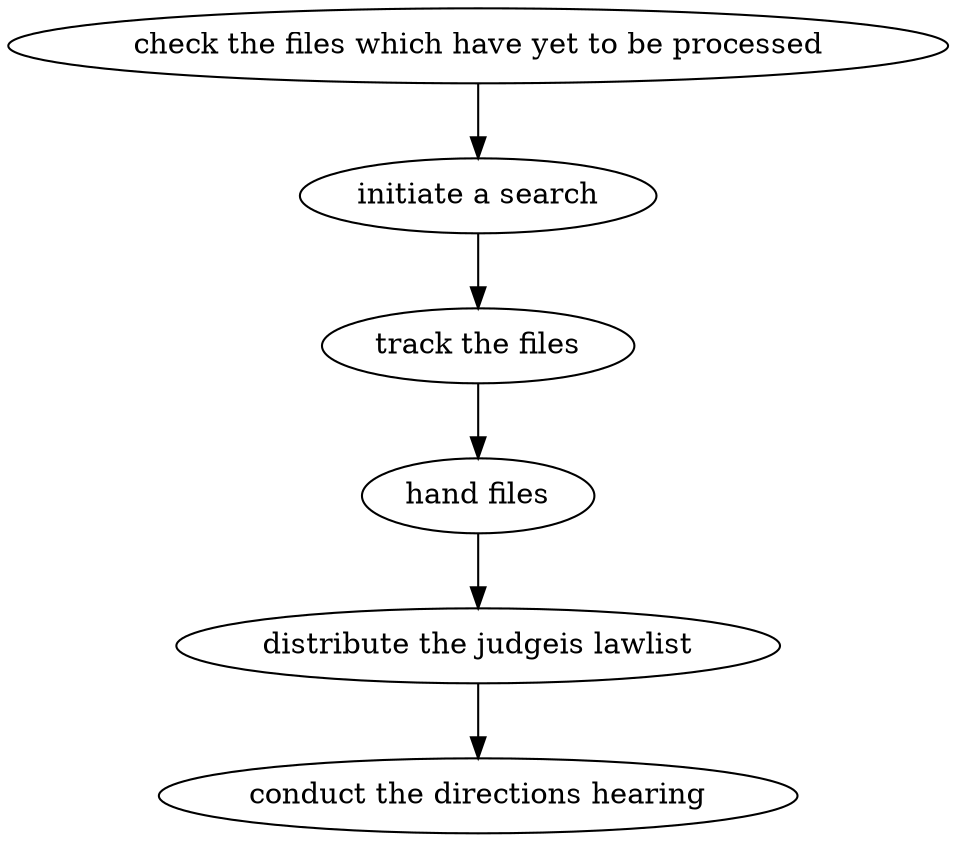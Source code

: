 strict digraph "doc-3.2" {
	graph [name="doc-3.2"];
	"check the files which have yet to be processed"	[attrs="{'type': 'Activity', 'label': 'check the files which have yet to be processed'}"];
	"initiate a search"	[attrs="{'type': 'Activity', 'label': 'initiate a search'}"];
	"check the files which have yet to be processed" -> "initiate a search"	[attrs="{'type': 'flow', 'label': 'flow'}"];
	"track the files"	[attrs="{'type': 'Activity', 'label': 'track the files'}"];
	"initiate a search" -> "track the files"	[attrs="{'type': 'flow', 'label': 'flow'}"];
	"hand files"	[attrs="{'type': 'Activity', 'label': 'hand files'}"];
	"track the files" -> "hand files"	[attrs="{'type': 'flow', 'label': 'flow'}"];
	"distribute the judgeis lawlist"	[attrs="{'type': 'Activity', 'label': 'distribute the judgeis lawlist'}"];
	"hand files" -> "distribute the judgeis lawlist"	[attrs="{'type': 'flow', 'label': 'flow'}"];
	"conduct the directions hearing"	[attrs="{'type': 'Activity', 'label': 'conduct the directions hearing'}"];
	"distribute the judgeis lawlist" -> "conduct the directions hearing"	[attrs="{'type': 'flow', 'label': 'flow'}"];
}
